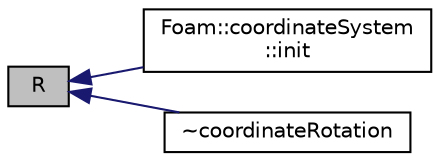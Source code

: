 digraph "R"
{
  bgcolor="transparent";
  edge [fontname="Helvetica",fontsize="10",labelfontname="Helvetica",labelfontsize="10"];
  node [fontname="Helvetica",fontsize="10",shape=record];
  rankdir="LR";
  Node1 [label="R",height=0.2,width=0.4,color="black", fillcolor="grey75", style="filled", fontcolor="black"];
  Node1 -> Node2 [dir="back",color="midnightblue",fontsize="10",style="solid",fontname="Helvetica"];
  Node2 [label="Foam::coordinateSystem\l::init",height=0.2,width=0.4,color="black",URL="$a00409.html#a92073d939928f78b4df907700e58b486",tooltip="Init from dictionary. "];
  Node1 -> Node3 [dir="back",color="midnightblue",fontsize="10",style="solid",fontname="Helvetica"];
  Node3 [label="~coordinateRotation",height=0.2,width=0.4,color="black",URL="$a00408.html#ac822cabe25216f7cb2cc56a23a97f7fc",tooltip="Destructor. "];
}
